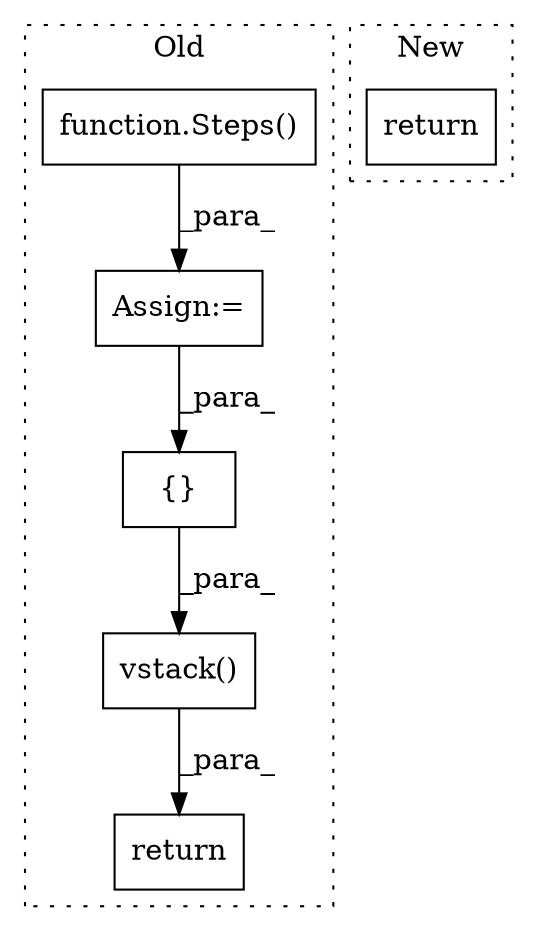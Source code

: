 digraph G {
subgraph cluster0 {
1 [label="function.Steps()" a="75" s="8929" l="117" shape="box"];
3 [label="{}" a="59" s="9072,9088" l="1,0" shape="box"];
4 [label="Assign:=" a="68" s="8926" l="3" shape="box"];
5 [label="vstack()" a="75" s="9062,9089" l="10,1" shape="box"];
6 [label="return" a="93" s="9055" l="7" shape="box"];
label = "Old";
style="dotted";
}
subgraph cluster1 {
2 [label="return" a="93" s="5619" l="7" shape="box"];
label = "New";
style="dotted";
}
1 -> 4 [label="_para_"];
3 -> 5 [label="_para_"];
4 -> 3 [label="_para_"];
5 -> 6 [label="_para_"];
}